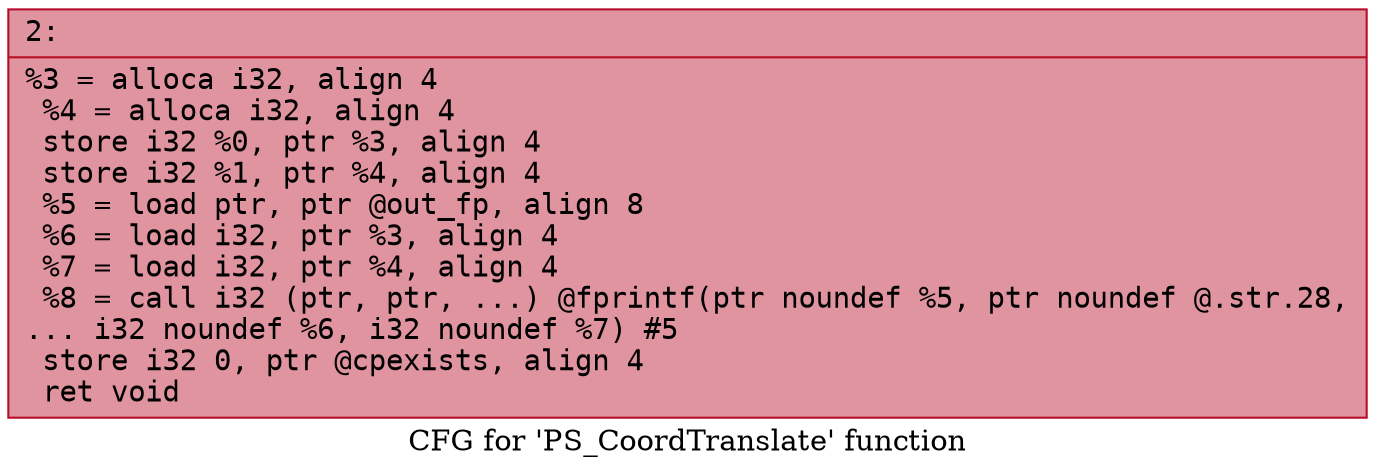 digraph "CFG for 'PS_CoordTranslate' function" {
	label="CFG for 'PS_CoordTranslate' function";

	Node0x600002193c50 [shape=record,color="#b70d28ff", style=filled, fillcolor="#b70d2870" fontname="Courier",label="{2:\l|  %3 = alloca i32, align 4\l  %4 = alloca i32, align 4\l  store i32 %0, ptr %3, align 4\l  store i32 %1, ptr %4, align 4\l  %5 = load ptr, ptr @out_fp, align 8\l  %6 = load i32, ptr %3, align 4\l  %7 = load i32, ptr %4, align 4\l  %8 = call i32 (ptr, ptr, ...) @fprintf(ptr noundef %5, ptr noundef @.str.28,\l... i32 noundef %6, i32 noundef %7) #5\l  store i32 0, ptr @cpexists, align 4\l  ret void\l}"];
}
